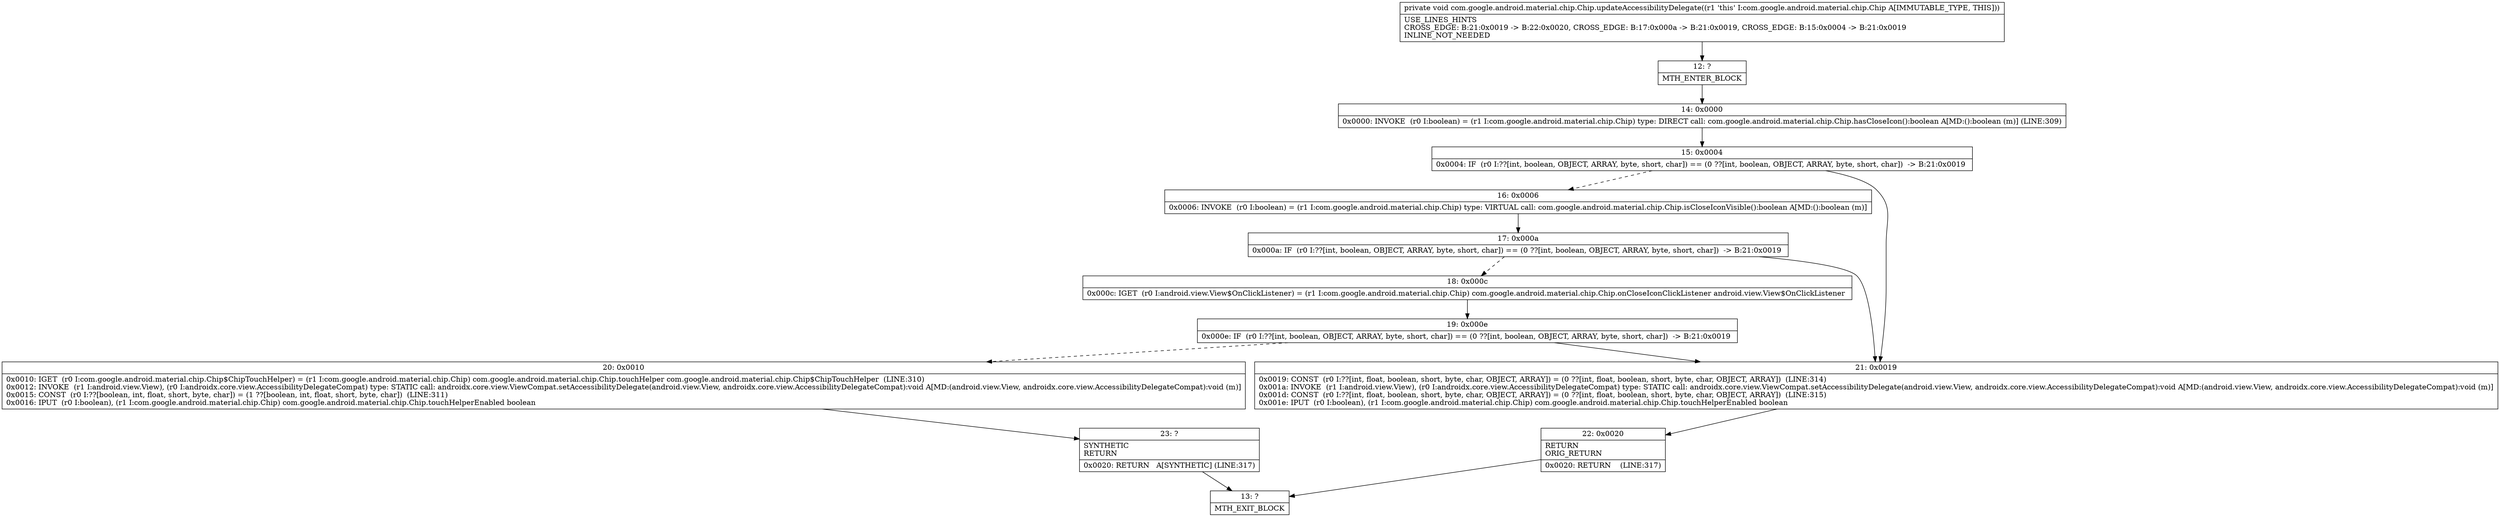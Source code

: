 digraph "CFG forcom.google.android.material.chip.Chip.updateAccessibilityDelegate()V" {
Node_12 [shape=record,label="{12\:\ ?|MTH_ENTER_BLOCK\l}"];
Node_14 [shape=record,label="{14\:\ 0x0000|0x0000: INVOKE  (r0 I:boolean) = (r1 I:com.google.android.material.chip.Chip) type: DIRECT call: com.google.android.material.chip.Chip.hasCloseIcon():boolean A[MD:():boolean (m)] (LINE:309)\l}"];
Node_15 [shape=record,label="{15\:\ 0x0004|0x0004: IF  (r0 I:??[int, boolean, OBJECT, ARRAY, byte, short, char]) == (0 ??[int, boolean, OBJECT, ARRAY, byte, short, char])  \-\> B:21:0x0019 \l}"];
Node_16 [shape=record,label="{16\:\ 0x0006|0x0006: INVOKE  (r0 I:boolean) = (r1 I:com.google.android.material.chip.Chip) type: VIRTUAL call: com.google.android.material.chip.Chip.isCloseIconVisible():boolean A[MD:():boolean (m)]\l}"];
Node_17 [shape=record,label="{17\:\ 0x000a|0x000a: IF  (r0 I:??[int, boolean, OBJECT, ARRAY, byte, short, char]) == (0 ??[int, boolean, OBJECT, ARRAY, byte, short, char])  \-\> B:21:0x0019 \l}"];
Node_18 [shape=record,label="{18\:\ 0x000c|0x000c: IGET  (r0 I:android.view.View$OnClickListener) = (r1 I:com.google.android.material.chip.Chip) com.google.android.material.chip.Chip.onCloseIconClickListener android.view.View$OnClickListener \l}"];
Node_19 [shape=record,label="{19\:\ 0x000e|0x000e: IF  (r0 I:??[int, boolean, OBJECT, ARRAY, byte, short, char]) == (0 ??[int, boolean, OBJECT, ARRAY, byte, short, char])  \-\> B:21:0x0019 \l}"];
Node_20 [shape=record,label="{20\:\ 0x0010|0x0010: IGET  (r0 I:com.google.android.material.chip.Chip$ChipTouchHelper) = (r1 I:com.google.android.material.chip.Chip) com.google.android.material.chip.Chip.touchHelper com.google.android.material.chip.Chip$ChipTouchHelper  (LINE:310)\l0x0012: INVOKE  (r1 I:android.view.View), (r0 I:androidx.core.view.AccessibilityDelegateCompat) type: STATIC call: androidx.core.view.ViewCompat.setAccessibilityDelegate(android.view.View, androidx.core.view.AccessibilityDelegateCompat):void A[MD:(android.view.View, androidx.core.view.AccessibilityDelegateCompat):void (m)]\l0x0015: CONST  (r0 I:??[boolean, int, float, short, byte, char]) = (1 ??[boolean, int, float, short, byte, char])  (LINE:311)\l0x0016: IPUT  (r0 I:boolean), (r1 I:com.google.android.material.chip.Chip) com.google.android.material.chip.Chip.touchHelperEnabled boolean \l}"];
Node_23 [shape=record,label="{23\:\ ?|SYNTHETIC\lRETURN\l|0x0020: RETURN   A[SYNTHETIC] (LINE:317)\l}"];
Node_13 [shape=record,label="{13\:\ ?|MTH_EXIT_BLOCK\l}"];
Node_21 [shape=record,label="{21\:\ 0x0019|0x0019: CONST  (r0 I:??[int, float, boolean, short, byte, char, OBJECT, ARRAY]) = (0 ??[int, float, boolean, short, byte, char, OBJECT, ARRAY])  (LINE:314)\l0x001a: INVOKE  (r1 I:android.view.View), (r0 I:androidx.core.view.AccessibilityDelegateCompat) type: STATIC call: androidx.core.view.ViewCompat.setAccessibilityDelegate(android.view.View, androidx.core.view.AccessibilityDelegateCompat):void A[MD:(android.view.View, androidx.core.view.AccessibilityDelegateCompat):void (m)]\l0x001d: CONST  (r0 I:??[int, float, boolean, short, byte, char, OBJECT, ARRAY]) = (0 ??[int, float, boolean, short, byte, char, OBJECT, ARRAY])  (LINE:315)\l0x001e: IPUT  (r0 I:boolean), (r1 I:com.google.android.material.chip.Chip) com.google.android.material.chip.Chip.touchHelperEnabled boolean \l}"];
Node_22 [shape=record,label="{22\:\ 0x0020|RETURN\lORIG_RETURN\l|0x0020: RETURN    (LINE:317)\l}"];
MethodNode[shape=record,label="{private void com.google.android.material.chip.Chip.updateAccessibilityDelegate((r1 'this' I:com.google.android.material.chip.Chip A[IMMUTABLE_TYPE, THIS]))  | USE_LINES_HINTS\lCROSS_EDGE: B:21:0x0019 \-\> B:22:0x0020, CROSS_EDGE: B:17:0x000a \-\> B:21:0x0019, CROSS_EDGE: B:15:0x0004 \-\> B:21:0x0019\lINLINE_NOT_NEEDED\l}"];
MethodNode -> Node_12;Node_12 -> Node_14;
Node_14 -> Node_15;
Node_15 -> Node_16[style=dashed];
Node_15 -> Node_21;
Node_16 -> Node_17;
Node_17 -> Node_18[style=dashed];
Node_17 -> Node_21;
Node_18 -> Node_19;
Node_19 -> Node_20[style=dashed];
Node_19 -> Node_21;
Node_20 -> Node_23;
Node_23 -> Node_13;
Node_21 -> Node_22;
Node_22 -> Node_13;
}

